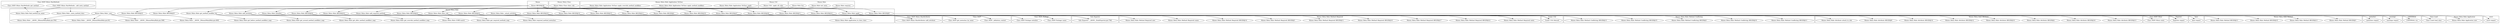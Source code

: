 digraph {
graph [overlap=false]
subgraph cluster_Class_MOP_Mixin_HasMethods {
	label="Class::MOP::Mixin::HasMethods";
	"Class::MOP::Mixin::HasMethods::_add_meta_method";
	"Class::MOP::Mixin::HasMethods::get_method";
}
subgraph cluster_Moose {
	label="Moose";
	"Moose::BEGIN@36";
}
subgraph cluster_Moose_Meta_Role_Attribute {
	label="Moose::Meta::Role::Attribute";
	"Moose::Meta::Role::Attribute::BEGIN@16";
	"Moose::Meta::Role::Attribute::BEGIN@2";
	"Moose::Meta::Role::Attribute::BEGIN@10";
	"Moose::Meta::Role::Attribute::BEGIN@12";
	"Moose::Meta::Role::Attribute::BEGIN@14";
	"Moose::Meta::Role::Attribute::attach_to_role";
	"Moose::Meta::Role::Attribute::BEGIN@9";
	"Moose::Meta::Role::Attribute::BEGIN@13";
}
subgraph cluster_metaclass {
	label="metaclass";
	"metaclass::import";
}
subgraph cluster_UNIVERSAL {
	label="UNIVERSAL";
	"UNIVERSAL::isa";
}
subgraph cluster_Moose_Meta_Class {
	label="Moose::Meta::Class";
	"Moose::Meta::Class::does_role";
}
subgraph cluster_Class_Load {
	label="Class::Load";
	"Class::Load::load_class";
}
subgraph cluster_base {
	label="base";
	"base::import";
}
subgraph cluster_Exporter {
	label="Exporter";
	"Exporter::import";
}
subgraph cluster_Moose_Meta_Role_Method_Required {
	label="Moose::Meta::Role::Method::Required";
	"Moose::Meta::Role::Method::Required::BEGIN@14";
	"Moose::Meta::Role::Method::Required::BEGIN@12";
	"Moose::Meta::Role::Method::Required::BEGIN@17";
	"Moose::Meta::Role::Method::Required::BEGIN@10";
	"Moose::Meta::Role::Method::Required::BEGIN@11";
	"Moose::Meta::Role::Method::Required::name";
	"Moose::Meta::Role::Method::Required::new";
	"Moose::Meta::Role::Method::Required::meta";
	"Moose::Meta::Role::Method::Required::BEGIN@3";
}
subgraph cluster_Class_MOP_Mixin_HasAttributes {
	label="Class::MOP::Mixin::HasAttributes";
	"Class::MOP::Mixin::HasAttributes::add_attribute";
}
subgraph cluster_warnings {
	label="warnings";
	"warnings::import";
}
subgraph cluster_Moose_Meta_Role {
	label="Moose::Meta::Role";
	"Moose::Meta::Role::BEGIN@18";
	"Moose::Meta::Role::__ANON__[Moose/Meta/Role.pm:308]";
	"Moose::Meta::Role::_new";
	"Moose::Meta::Role::get_required_methods_map";
	"Moose::Meta::Role::initialize";
	"Moose::Meta::Role::BEGIN@16";
	"Moose::Meta::Role::get_method_modifier_list";
	"Moose::Meta::Role::add_required_methods";
	"Moose::Meta::Role::add_attribute";
	"Moose::Meta::Role::__ANON__[Moose/Meta/Role.pm:400]";
	"Moose::Meta::Role::required_method_metaclass";
	"Moose::Meta::Role::BEGIN@23";
	"Moose::Meta::Role::BEGIN@22";
	"Moose::Meta::Role::BEGIN@19";
	"Moose::Meta::Role::find_method_by_name";
	"Moose::Meta::Role::BEGIN@24";
	"Moose::Meta::Role::BEGIN@14";
	"Moose::Meta::Role::does_role";
	"Moose::Meta::Role::BEGIN@27";
	"Moose::Meta::Role::__ANON__[Moose/Meta/Role.pm:354]";
	"Moose::Meta::Role::BEGIN@13";
	"Moose::Meta::Role::get_after_method_modifiers_map";
	"Moose::Meta::Role::BEGIN@21";
	"Moose::Meta::Role::get_override_method_modifiers_map";
	"Moose::Meta::Role::BEGIN@20";
	"Moose::Meta::Role::BEGIN@11";
	"Moose::Meta::Role::_meta_method_class";
	"Moose::Meta::Role::BEGIN@10";
	"Moose::Meta::Role::BEGIN@2";
	"Moose::Meta::Role::BEGIN@25";
	"Moose::Meta::Role::__ANON__[Moose/Meta/Role.pm:91]";
	"Moose::Meta::Role::application_to_class_class";
	"Moose::Meta::Role::CORE:match";
	"Moose::Meta::Role::apply";
	"Moose::Meta::Role::get_before_method_modifiers_map";
	"Moose::Meta::Role::BEGIN@15";
	"Moose::Meta::Role::get_around_method_modifiers_map";
	"Moose::Meta::Role::BEGIN@9";
	"Moose::Meta::Role::_attach_attribute";
}
subgraph cluster_Scalar_Util {
	label="Scalar::Util";
	"Scalar::Util::blessed";
}
subgraph cluster_Class_MOP_Mixin {
	label="Class::MOP::Mixin";
	"Class::MOP::Mixin::meta";
}
subgraph cluster_Sub_Exporter {
	label="Sub::Exporter";
	"Sub::Exporter::__ANON__[Sub/Exporter.pm:756]";
}
subgraph cluster_Moose_Util {
	label="Moose::Util";
	"Moose::Util::_apply_all_roles";
}
subgraph cluster_strict {
	label="strict";
	"strict::import";
}
subgraph cluster_Class_MOP {
	label="Class::MOP";
	"Class::MOP::_definition_context";
	"Class::MOP::get_metaclass_by_name";
}
subgraph cluster_Moose_Meta_Role_Method {
	label="Moose::Meta::Role::Method";
	"Moose::Meta::Role::Method::BEGIN@10";
	"Moose::Meta::Role::Method::BEGIN@11";
	"Moose::Meta::Role::Method::BEGIN@3";
	"Moose::Meta::Role::Method::BEGIN@13";
}
subgraph cluster_Moose_Meta_Role_Method_Conflicting {
	label="Moose::Meta::Role::Method::Conflicting";
	"Moose::Meta::Role::Method::Conflicting::BEGIN@3";
	"Moose::Meta::Role::Method::Conflicting::BEGIN@15";
	"Moose::Meta::Role::Method::Conflicting::BEGIN@13";
	"Moose::Meta::Role::Method::Conflicting::BEGIN@11";
	"Moose::Meta::Role::Method::Conflicting::BEGIN@10";
}
subgraph cluster_Moose_Role {
	label="Moose::Role";
	"Moose::Role::has";
	"Moose::Role::init_meta";
	"Moose::Role::requires";
}
subgraph cluster_Class_MOP_Package {
	label="Class::MOP::Package";
	"Class::MOP::Package::initialize";
	"Class::MOP::Package::name";
}
subgraph cluster_Moose_Meta_Role_Application {
	label="Moose::Meta::Role::Application";
	"Moose::Meta::Role::Application::new";
}
subgraph cluster_Moose_Meta_Role_Application_ToClass {
	label="Moose::Meta::Role::Application::ToClass";
	"Moose::Meta::Role::Application::ToClass::apply_override_method_modifiers";
	"Moose::Meta::Role::Application::ToClass::apply";
	"Moose::Meta::Role::Application::ToClass::apply_method_modifiers";
}
"Moose::Meta::Role::BEGIN@19" -> "Moose::Meta::Role::Attribute::BEGIN@12";
"Moose::BEGIN@36" -> "Moose::Meta::Role::BEGIN@23";
"Moose::Meta::Role::BEGIN@15" -> "Exporter::import";
"Moose::Meta::Role::BEGIN@13" -> "Exporter::import";
"Moose::Meta::Role::BEGIN@14" -> "Exporter::import";
"Moose::Meta::Role::apply" -> "Class::Load::load_class";
"Moose::Meta::Role::BEGIN@22" -> "Moose::Meta::Role::Method::Conflicting::BEGIN@10";
"Moose::BEGIN@36" -> "Moose::Meta::Role::BEGIN@27";
"Moose::Meta::Role::BEGIN@22" -> "Moose::Meta::Role::Method::Conflicting::BEGIN@3";
"Moose::BEGIN@36" -> "Moose::Meta::Role::BEGIN@18";
"Moose::Meta::Role::add_required_methods" -> "Scalar::Util::blessed";
"Moose::Meta::Role::add_attribute" -> "Scalar::Util::blessed";
"Moose::Meta::Role::does_role" -> "Scalar::Util::blessed";
"Moose::Meta::Role::apply" -> "Scalar::Util::blessed";
"Moose::Meta::Role::BEGIN@21" -> "Moose::Meta::Role::Method::Required::BEGIN@10";
"Moose::Meta::Role::BEGIN@19" -> "Moose::Meta::Role::Attribute::BEGIN@16";
"Moose::Meta::Role::BEGIN@22" -> "Moose::Meta::Role::Method::Conflicting::BEGIN@13";
"Moose::Meta::Role::BEGIN@11" -> "metaclass::import";
"Moose::BEGIN@36" -> "Moose::Meta::Role::BEGIN@11";
"Moose::Meta::Role::BEGIN@20" -> "Moose::Meta::Role::Method::BEGIN@13";
"Moose::Meta::Role::add_required_methods" -> "Moose::Meta::Role::Method::Required::new";
"Moose::Meta::Role::BEGIN@21" -> "Moose::Meta::Role::Method::Required::BEGIN@14";
"Moose::Meta::Role::apply" -> "Moose::Meta::Role::application_to_class_class";
"Moose::BEGIN@36" -> "Moose::Meta::Role::BEGIN@15";
"Moose::BEGIN@36" -> "Moose::Meta::Role::BEGIN@9";
"Moose::BEGIN@36" -> "Moose::Meta::Role::BEGIN@16";
"Moose::Role::requires" -> "Moose::Meta::Role::add_required_methods";
"Moose::Meta::Role::BEGIN@21" -> "Moose::Meta::Role::Method::Required::BEGIN@17";
"Moose::Meta::Role::BEGIN@20" -> "Moose::Meta::Role::Method::BEGIN@11";
"Moose::Meta::Role::BEGIN@27" -> "base::import";
"Moose::Meta::Role::get_method_modifier_list" -> "Moose::Meta::Role::get_override_method_modifiers_map";
"Moose::Meta::Role::BEGIN@10" -> "warnings::import";
"Moose::Meta::Role::_attach_attribute" -> "Moose::Meta::Role::Attribute::attach_to_role";
"Moose::Meta::Role::add_required_methods" -> "Moose::Meta::Role::get_required_methods_map";
"Moose::Meta::Role::Application::ToClass::apply_override_method_modifiers" -> "Moose::Meta::Role::get_method_modifier_list";
"Moose::Meta::Role::Application::ToClass::apply_method_modifiers" -> "Moose::Meta::Role::get_method_modifier_list";
"Moose::Role::has" -> "Moose::Meta::Role::add_attribute";
"Moose::BEGIN@36" -> "Moose::Meta::Role::BEGIN@19";
"Class::MOP::Mixin::HasMethods::_add_meta_method" -> "Moose::Meta::Role::find_method_by_name";
"Moose::Meta::Role::does_role" -> "Class::MOP::Package::name";
"Moose::BEGIN@36" -> "Moose::Meta::Role::BEGIN@13";
"Moose::Meta::Role::apply" -> "Moose::Meta::Role::Application::ToClass::apply";
"Moose::Meta::Role::BEGIN@21" -> "Class::MOP::_definition_context";
"Moose::Meta::Role::BEGIN@22" -> "Class::MOP::_definition_context";
"Moose::Meta::Role::BEGIN@19" -> "Class::MOP::_definition_context";
"Moose::Meta::Role::BEGIN@9" -> "strict::import";
"Moose::Meta::Role::BEGIN@19" -> "Moose::Meta::Role::Attribute::BEGIN@13";
"Moose::Meta::Role::_new" -> "Moose::Meta::Role::__ANON__[Moose/Meta/Role.pm:308]";
"Moose::Meta::Role::BEGIN@19" -> "Moose::Meta::Role::Attribute::BEGIN@10";
"Moose::Meta::Role::BEGIN@19" -> "Moose::Meta::Role::Attribute::BEGIN@14";
"Moose::Meta::Role::_new" -> "Moose::Meta::Role::__ANON__[Moose/Meta/Role.pm:354]";
"Moose::Meta::Role::BEGIN@16" -> "Sub::Exporter::__ANON__[Sub/Exporter.pm:756]";
"Moose::Meta::Role::BEGIN@24" -> "Sub::Exporter::__ANON__[Sub/Exporter.pm:756]";
"Moose::Meta::Role::add_attribute" -> "Moose::Meta::Role::CORE:match";
"Moose::Meta::Role::find_method_by_name" -> "Class::MOP::Mixin::HasMethods::get_method";
"Moose::Meta::Role::BEGIN@22" -> "Moose::Meta::Role::Method::Required::meta";
"Moose::Meta::Role::BEGIN@21" -> "Moose::Meta::Role::Method::Required::meta";
"Moose::Role::init_meta" -> "Moose::Meta::Role::initialize";
"Moose::BEGIN@36" -> "Moose::Meta::Role::BEGIN@24";
"Moose::BEGIN@36" -> "Moose::Meta::Role::BEGIN@20";
"Moose::Meta::Role::initialize" -> "Class::MOP::Package::initialize";
"Moose::Meta::Role::BEGIN@22" -> "Moose::Meta::Role::Method::Conflicting::BEGIN@11";
"Moose::BEGIN@36" -> "Moose::Meta::Role::BEGIN@2";
"Moose::Meta::Role::_new" -> "Moose::Meta::Role::__ANON__[Moose/Meta/Role.pm:91]";
"Moose::Meta::Role::BEGIN@20" -> "Moose::Meta::Role::Method::BEGIN@3";
"Moose::Meta::Role::BEGIN@22" -> "Moose::Meta::Role::Method::Conflicting::BEGIN@15";
"Moose::Meta::Role::BEGIN@21" -> "Class::MOP::Mixin::HasAttributes::add_attribute";
"Moose::Meta::Role::add_attribute" -> "Class::MOP::Mixin::HasAttributes::add_attribute";
"Moose::Meta::Role::BEGIN@22" -> "Class::MOP::Mixin::HasAttributes::add_attribute";
"Moose::Meta::Role::BEGIN@19" -> "Class::MOP::Mixin::HasAttributes::add_attribute";
"Class::MOP::Mixin::HasAttributes::add_attribute" -> "Moose::Meta::Role::_attach_attribute";
"Moose::Meta::Role::add_required_methods" -> "Moose::Meta::Role::required_method_metaclass";
"Moose::Meta::Role::_new" -> "Moose::Meta::Role::__ANON__[Moose/Meta/Role.pm:400]";
"Moose::BEGIN@36" -> "Moose::Meta::Role::BEGIN@22";
"Moose::Meta::Role::apply" -> "Moose::Meta::Role::Application::new";
"Moose::Meta::Role::add_required_methods" -> "Moose::Meta::Role::Method::Required::name";
"Moose::BEGIN@36" -> "Moose::Meta::Role::BEGIN@14";
"Moose::Meta::Role::BEGIN@19" -> "Class::MOP::Mixin::meta";
"Class::MOP::Mixin::HasMethods::_add_meta_method" -> "Moose::Meta::Role::_meta_method_class";
"Moose::BEGIN@36" -> "Moose::Meta::Role::BEGIN@10";
"Moose::Meta::Role::apply" -> "UNIVERSAL::isa";
"Moose::Meta::Role::get_method_modifier_list" -> "Moose::Meta::Role::get_before_method_modifiers_map";
"Moose::Meta::Role::initialize" -> "Class::MOP::get_metaclass_by_name";
"Moose::Meta::Role::BEGIN@20" -> "Moose::Meta::Role::Method::BEGIN@10";
"Moose::Meta::Role::BEGIN@19" -> "Moose::Meta::Role::Attribute::BEGIN@9";
"Moose::Meta::Role::BEGIN@21" -> "Moose::Meta::Role::Method::Required::BEGIN@3";
"Moose::Meta::Class::does_role" -> "Moose::Meta::Role::does_role";
"Moose::BEGIN@36" -> "Moose::Meta::Role::BEGIN@21";
"Moose::Meta::Role::get_method_modifier_list" -> "Moose::Meta::Role::get_after_method_modifiers_map";
"Moose::Meta::Role::BEGIN@21" -> "Moose::Meta::Role::Method::Required::BEGIN@11";
"Moose::Meta::Role::BEGIN@19" -> "Moose::Meta::Role::Attribute::BEGIN@2";
"Moose::BEGIN@36" -> "Moose::Meta::Role::BEGIN@25";
"Moose::Meta::Role::BEGIN@21" -> "Moose::Meta::Role::Method::Required::BEGIN@12";
"Moose::Util::_apply_all_roles" -> "Moose::Meta::Role::apply";
"Moose::Meta::Role::get_method_modifier_list" -> "Moose::Meta::Role::get_around_method_modifiers_map";
}
